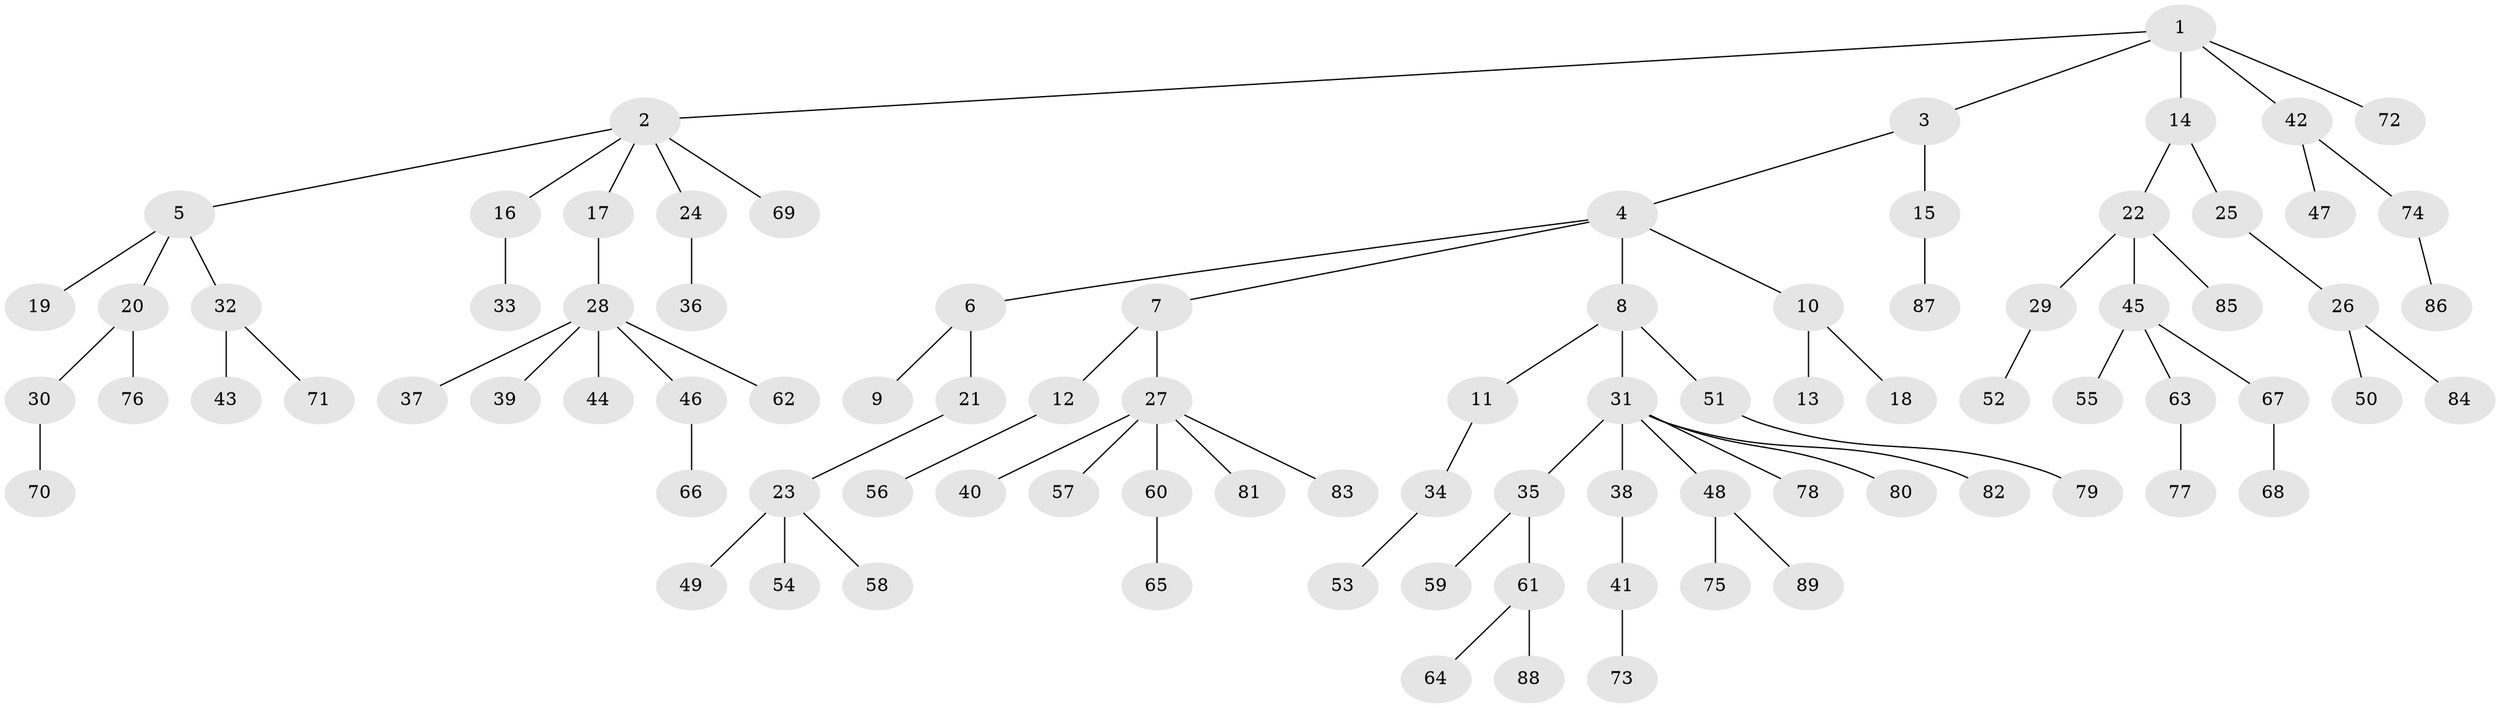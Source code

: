 // coarse degree distribution, {4: 0.037037037037037035, 5: 0.07407407407407407, 3: 0.1111111111111111, 2: 0.24074074074074073, 1: 0.5185185185185185, 6: 0.018518518518518517}
// Generated by graph-tools (version 1.1) at 2025/51/03/04/25 22:51:35]
// undirected, 89 vertices, 88 edges
graph export_dot {
  node [color=gray90,style=filled];
  1;
  2;
  3;
  4;
  5;
  6;
  7;
  8;
  9;
  10;
  11;
  12;
  13;
  14;
  15;
  16;
  17;
  18;
  19;
  20;
  21;
  22;
  23;
  24;
  25;
  26;
  27;
  28;
  29;
  30;
  31;
  32;
  33;
  34;
  35;
  36;
  37;
  38;
  39;
  40;
  41;
  42;
  43;
  44;
  45;
  46;
  47;
  48;
  49;
  50;
  51;
  52;
  53;
  54;
  55;
  56;
  57;
  58;
  59;
  60;
  61;
  62;
  63;
  64;
  65;
  66;
  67;
  68;
  69;
  70;
  71;
  72;
  73;
  74;
  75;
  76;
  77;
  78;
  79;
  80;
  81;
  82;
  83;
  84;
  85;
  86;
  87;
  88;
  89;
  1 -- 2;
  1 -- 3;
  1 -- 14;
  1 -- 42;
  1 -- 72;
  2 -- 5;
  2 -- 16;
  2 -- 17;
  2 -- 24;
  2 -- 69;
  3 -- 4;
  3 -- 15;
  4 -- 6;
  4 -- 7;
  4 -- 8;
  4 -- 10;
  5 -- 19;
  5 -- 20;
  5 -- 32;
  6 -- 9;
  6 -- 21;
  7 -- 12;
  7 -- 27;
  8 -- 11;
  8 -- 31;
  8 -- 51;
  10 -- 13;
  10 -- 18;
  11 -- 34;
  12 -- 56;
  14 -- 22;
  14 -- 25;
  15 -- 87;
  16 -- 33;
  17 -- 28;
  20 -- 30;
  20 -- 76;
  21 -- 23;
  22 -- 29;
  22 -- 45;
  22 -- 85;
  23 -- 49;
  23 -- 54;
  23 -- 58;
  24 -- 36;
  25 -- 26;
  26 -- 50;
  26 -- 84;
  27 -- 40;
  27 -- 57;
  27 -- 60;
  27 -- 81;
  27 -- 83;
  28 -- 37;
  28 -- 39;
  28 -- 44;
  28 -- 46;
  28 -- 62;
  29 -- 52;
  30 -- 70;
  31 -- 35;
  31 -- 38;
  31 -- 48;
  31 -- 78;
  31 -- 80;
  31 -- 82;
  32 -- 43;
  32 -- 71;
  34 -- 53;
  35 -- 59;
  35 -- 61;
  38 -- 41;
  41 -- 73;
  42 -- 47;
  42 -- 74;
  45 -- 55;
  45 -- 63;
  45 -- 67;
  46 -- 66;
  48 -- 75;
  48 -- 89;
  51 -- 79;
  60 -- 65;
  61 -- 64;
  61 -- 88;
  63 -- 77;
  67 -- 68;
  74 -- 86;
}
